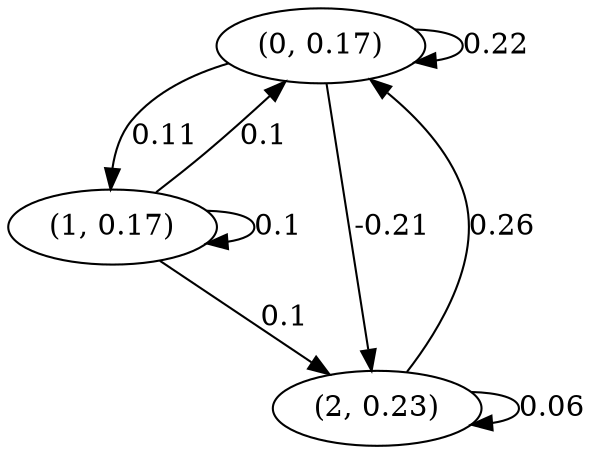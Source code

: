 digraph {
    0 [ label = "(0, 0.17)" ]
    1 [ label = "(1, 0.17)" ]
    2 [ label = "(2, 0.23)" ]
    0 -> 0 [ label = "0.22" ]
    1 -> 1 [ label = "0.1" ]
    2 -> 2 [ label = "0.06" ]
    1 -> 0 [ label = "0.1" ]
    2 -> 0 [ label = "0.26" ]
    0 -> 1 [ label = "0.11" ]
    0 -> 2 [ label = "-0.21" ]
    1 -> 2 [ label = "0.1" ]
}

